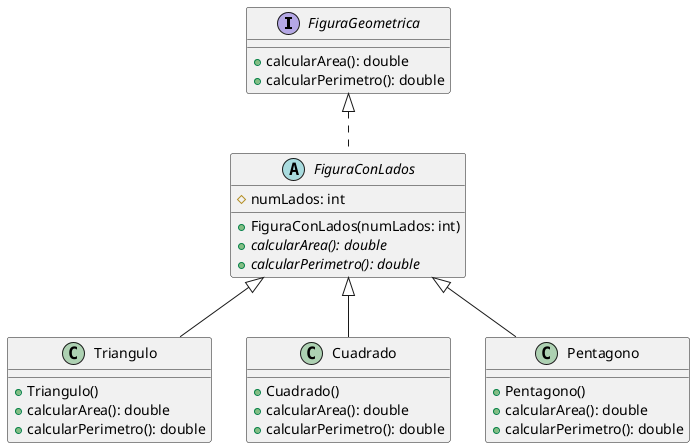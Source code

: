 @startuml

interface FiguraGeometrica {
    + calcularArea(): double
    + calcularPerimetro(): double
}

abstract class FiguraConLados implements FiguraGeometrica {
    # numLados: int

    + FiguraConLados(numLados: int)
    {abstract} + calcularArea(): double
    {abstract} + calcularPerimetro(): double
}

class Triangulo extends FiguraConLados {
    + Triangulo()
    + calcularArea(): double
    + calcularPerimetro(): double
}

class Cuadrado extends FiguraConLados {
    + Cuadrado()
    + calcularArea(): double
    + calcularPerimetro(): double
}

class Pentagono extends FiguraConLados {
    + Pentagono()
    + calcularArea(): double
    + calcularPerimetro(): double
}

@enduml